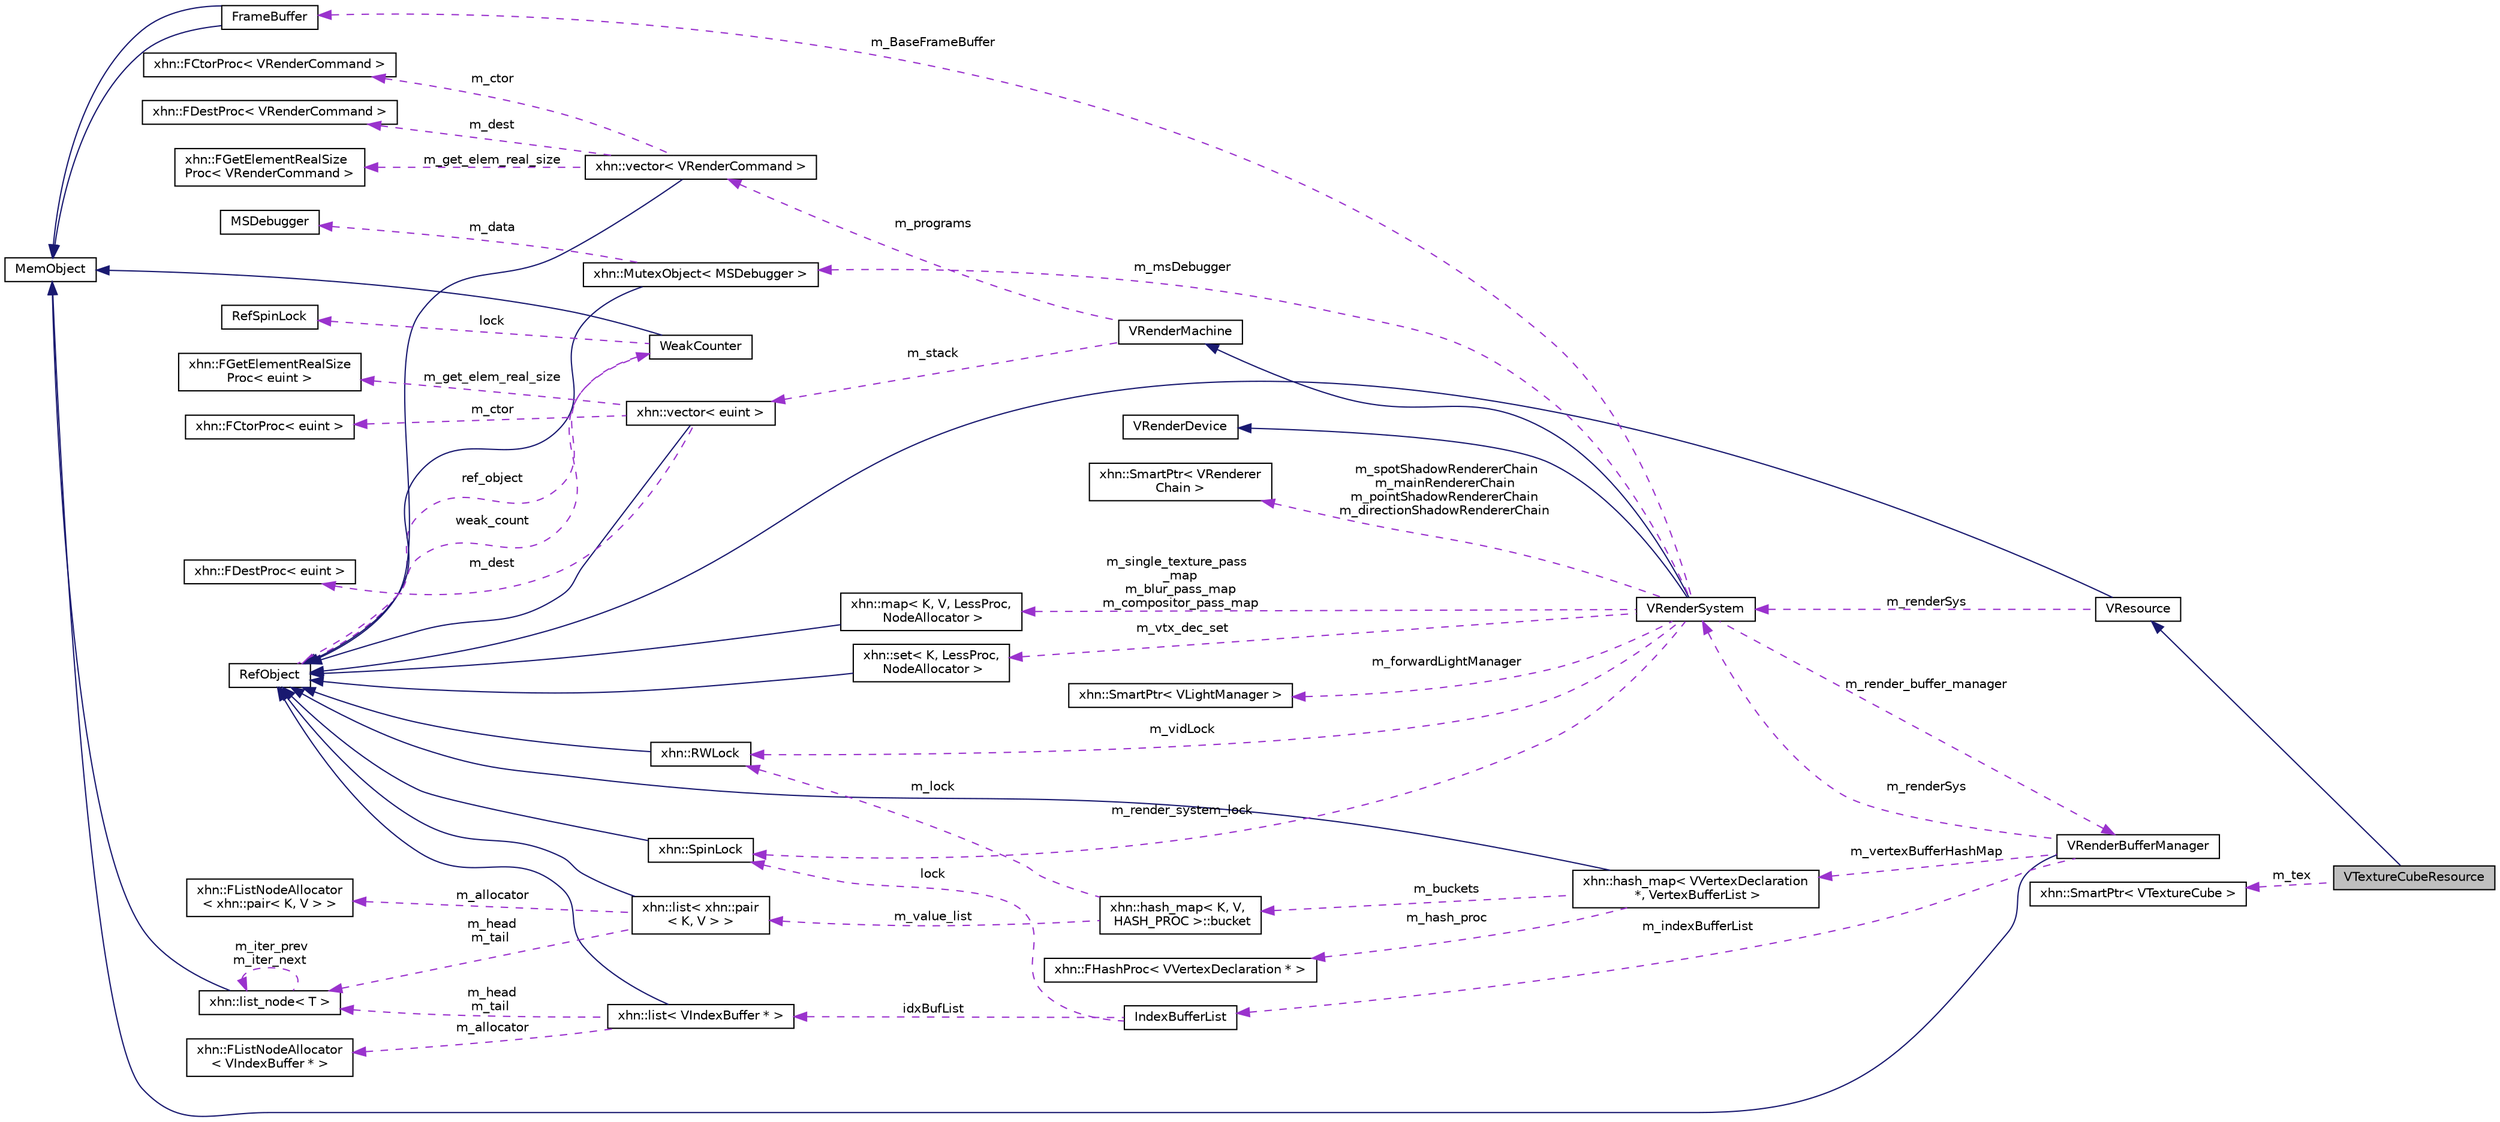 digraph "VTextureCubeResource"
{
  edge [fontname="Helvetica",fontsize="10",labelfontname="Helvetica",labelfontsize="10"];
  node [fontname="Helvetica",fontsize="10",shape=record];
  rankdir="LR";
  Node1 [label="VTextureCubeResource",height=0.2,width=0.4,color="black", fillcolor="grey75", style="filled", fontcolor="black"];
  Node2 -> Node1 [dir="back",color="midnightblue",fontsize="10",style="solid",fontname="Helvetica"];
  Node2 [label="VResource",height=0.2,width=0.4,color="black", fillcolor="white", style="filled",URL="$class_v_resource.html"];
  Node3 -> Node2 [dir="back",color="midnightblue",fontsize="10",style="solid",fontname="Helvetica"];
  Node3 [label="RefObject",height=0.2,width=0.4,color="black", fillcolor="white", style="filled",URL="$class_ref_object.html"];
  Node4 -> Node3 [dir="back",color="darkorchid3",fontsize="10",style="dashed",label=" weak_count" ,fontname="Helvetica"];
  Node4 [label="WeakCounter",height=0.2,width=0.4,color="black", fillcolor="white", style="filled",URL="$class_weak_counter.html",tooltip="WeakCounter. "];
  Node5 -> Node4 [dir="back",color="midnightblue",fontsize="10",style="solid",fontname="Helvetica"];
  Node5 [label="MemObject",height=0.2,width=0.4,color="black", fillcolor="white", style="filled",URL="$class_mem_object.html"];
  Node6 -> Node4 [dir="back",color="darkorchid3",fontsize="10",style="dashed",label=" lock" ,fontname="Helvetica"];
  Node6 [label="RefSpinLock",height=0.2,width=0.4,color="black", fillcolor="white", style="filled",URL="$class_ref_spin_lock.html"];
  Node3 -> Node4 [dir="back",color="darkorchid3",fontsize="10",style="dashed",label=" ref_object" ,fontname="Helvetica"];
  Node7 -> Node2 [dir="back",color="darkorchid3",fontsize="10",style="dashed",label=" m_renderSys" ,fontname="Helvetica"];
  Node7 [label="VRenderSystem",height=0.2,width=0.4,color="black", fillcolor="white", style="filled",URL="$class_v_render_system.html",tooltip="VRenderSystem 渲染系统 "];
  Node8 -> Node7 [dir="back",color="midnightblue",fontsize="10",style="solid",fontname="Helvetica"];
  Node8 [label="VRenderMachine",height=0.2,width=0.4,color="black", fillcolor="white", style="filled",URL="$class_v_render_machine.html"];
  Node9 -> Node8 [dir="back",color="darkorchid3",fontsize="10",style="dashed",label=" m_programs" ,fontname="Helvetica"];
  Node9 [label="xhn::vector\< VRenderCommand \>",height=0.2,width=0.4,color="black", fillcolor="white", style="filled",URL="$classxhn_1_1vector.html"];
  Node3 -> Node9 [dir="back",color="midnightblue",fontsize="10",style="solid",fontname="Helvetica"];
  Node10 -> Node9 [dir="back",color="darkorchid3",fontsize="10",style="dashed",label=" m_ctor" ,fontname="Helvetica"];
  Node10 [label="xhn::FCtorProc\< VRenderCommand \>",height=0.2,width=0.4,color="black", fillcolor="white", style="filled",URL="$structxhn_1_1_f_ctor_proc.html"];
  Node11 -> Node9 [dir="back",color="darkorchid3",fontsize="10",style="dashed",label=" m_dest" ,fontname="Helvetica"];
  Node11 [label="xhn::FDestProc\< VRenderCommand \>",height=0.2,width=0.4,color="black", fillcolor="white", style="filled",URL="$structxhn_1_1_f_dest_proc.html"];
  Node12 -> Node9 [dir="back",color="darkorchid3",fontsize="10",style="dashed",label=" m_get_elem_real_size" ,fontname="Helvetica"];
  Node12 [label="xhn::FGetElementRealSize\lProc\< VRenderCommand \>",height=0.2,width=0.4,color="black", fillcolor="white", style="filled",URL="$structxhn_1_1_f_get_element_real_size_proc.html"];
  Node13 -> Node8 [dir="back",color="darkorchid3",fontsize="10",style="dashed",label=" m_stack" ,fontname="Helvetica"];
  Node13 [label="xhn::vector\< euint \>",height=0.2,width=0.4,color="black", fillcolor="white", style="filled",URL="$classxhn_1_1vector.html"];
  Node3 -> Node13 [dir="back",color="midnightblue",fontsize="10",style="solid",fontname="Helvetica"];
  Node14 -> Node13 [dir="back",color="darkorchid3",fontsize="10",style="dashed",label=" m_get_elem_real_size" ,fontname="Helvetica"];
  Node14 [label="xhn::FGetElementRealSize\lProc\< euint \>",height=0.2,width=0.4,color="black", fillcolor="white", style="filled",URL="$structxhn_1_1_f_get_element_real_size_proc.html"];
  Node15 -> Node13 [dir="back",color="darkorchid3",fontsize="10",style="dashed",label=" m_ctor" ,fontname="Helvetica"];
  Node15 [label="xhn::FCtorProc\< euint \>",height=0.2,width=0.4,color="black", fillcolor="white", style="filled",URL="$structxhn_1_1_f_ctor_proc.html"];
  Node16 -> Node13 [dir="back",color="darkorchid3",fontsize="10",style="dashed",label=" m_dest" ,fontname="Helvetica"];
  Node16 [label="xhn::FDestProc\< euint \>",height=0.2,width=0.4,color="black", fillcolor="white", style="filled",URL="$structxhn_1_1_f_dest_proc.html"];
  Node17 -> Node7 [dir="back",color="midnightblue",fontsize="10",style="solid",fontname="Helvetica"];
  Node17 [label="VRenderDevice",height=0.2,width=0.4,color="black", fillcolor="white", style="filled",URL="$class_v_render_device.html"];
  Node18 -> Node7 [dir="back",color="darkorchid3",fontsize="10",style="dashed",label=" m_vidLock" ,fontname="Helvetica"];
  Node18 [label="xhn::RWLock",height=0.2,width=0.4,color="black", fillcolor="white", style="filled",URL="$classxhn_1_1_r_w_lock.html",tooltip="RWLock. "];
  Node3 -> Node18 [dir="back",color="midnightblue",fontsize="10",style="solid",fontname="Helvetica"];
  Node19 -> Node7 [dir="back",color="darkorchid3",fontsize="10",style="dashed",label=" m_render_buffer_manager" ,fontname="Helvetica"];
  Node19 [label="VRenderBufferManager",height=0.2,width=0.4,color="black", fillcolor="white", style="filled",URL="$class_v_render_buffer_manager.html",tooltip="VRenderBufferManager 渲染缓冲管理器 "];
  Node5 -> Node19 [dir="back",color="midnightblue",fontsize="10",style="solid",fontname="Helvetica"];
  Node20 -> Node19 [dir="back",color="darkorchid3",fontsize="10",style="dashed",label=" m_vertexBufferHashMap" ,fontname="Helvetica"];
  Node20 [label="xhn::hash_map\< VVertexDeclaration\l *, VertexBufferList \>",height=0.2,width=0.4,color="black", fillcolor="white", style="filled",URL="$classxhn_1_1hash__map.html"];
  Node3 -> Node20 [dir="back",color="midnightblue",fontsize="10",style="solid",fontname="Helvetica"];
  Node21 -> Node20 [dir="back",color="darkorchid3",fontsize="10",style="dashed",label=" m_hash_proc" ,fontname="Helvetica"];
  Node21 [label="xhn::FHashProc\< VVertexDeclaration * \>",height=0.2,width=0.4,color="black", fillcolor="white", style="filled",URL="$structxhn_1_1_f_hash_proc.html"];
  Node22 -> Node20 [dir="back",color="darkorchid3",fontsize="10",style="dashed",label=" m_buckets" ,fontname="Helvetica"];
  Node22 [label="xhn::hash_map\< K, V,\l HASH_PROC \>::bucket",height=0.2,width=0.4,color="black", fillcolor="white", style="filled",URL="$classxhn_1_1hash__map_1_1bucket.html"];
  Node18 -> Node22 [dir="back",color="darkorchid3",fontsize="10",style="dashed",label=" m_lock" ,fontname="Helvetica"];
  Node23 -> Node22 [dir="back",color="darkorchid3",fontsize="10",style="dashed",label=" m_value_list" ,fontname="Helvetica"];
  Node23 [label="xhn::list\< xhn::pair\l\< K, V \> \>",height=0.2,width=0.4,color="black", fillcolor="white", style="filled",URL="$classxhn_1_1list.html"];
  Node3 -> Node23 [dir="back",color="midnightblue",fontsize="10",style="solid",fontname="Helvetica"];
  Node24 -> Node23 [dir="back",color="darkorchid3",fontsize="10",style="dashed",label=" m_allocator" ,fontname="Helvetica"];
  Node24 [label="xhn::FListNodeAllocator\l\< xhn::pair\< K, V \> \>",height=0.2,width=0.4,color="black", fillcolor="white", style="filled",URL="$classxhn_1_1_f_list_node_allocator.html"];
  Node25 -> Node23 [dir="back",color="darkorchid3",fontsize="10",style="dashed",label=" m_head\nm_tail" ,fontname="Helvetica"];
  Node25 [label="xhn::list_node\< T \>",height=0.2,width=0.4,color="black", fillcolor="white", style="filled",URL="$classxhn_1_1list__node.html"];
  Node5 -> Node25 [dir="back",color="midnightblue",fontsize="10",style="solid",fontname="Helvetica"];
  Node25 -> Node25 [dir="back",color="darkorchid3",fontsize="10",style="dashed",label=" m_iter_prev\nm_iter_next" ,fontname="Helvetica"];
  Node7 -> Node19 [dir="back",color="darkorchid3",fontsize="10",style="dashed",label=" m_renderSys" ,fontname="Helvetica"];
  Node26 -> Node19 [dir="back",color="darkorchid3",fontsize="10",style="dashed",label=" m_indexBufferList" ,fontname="Helvetica"];
  Node26 [label="IndexBufferList",height=0.2,width=0.4,color="black", fillcolor="white", style="filled",URL="$struct_index_buffer_list.html"];
  Node27 -> Node26 [dir="back",color="darkorchid3",fontsize="10",style="dashed",label=" lock" ,fontname="Helvetica"];
  Node27 [label="xhn::SpinLock",height=0.2,width=0.4,color="black", fillcolor="white", style="filled",URL="$classxhn_1_1_spin_lock.html",tooltip="SpinLock. "];
  Node3 -> Node27 [dir="back",color="midnightblue",fontsize="10",style="solid",fontname="Helvetica"];
  Node28 -> Node26 [dir="back",color="darkorchid3",fontsize="10",style="dashed",label=" idxBufList" ,fontname="Helvetica"];
  Node28 [label="xhn::list\< VIndexBuffer * \>",height=0.2,width=0.4,color="black", fillcolor="white", style="filled",URL="$classxhn_1_1list.html"];
  Node3 -> Node28 [dir="back",color="midnightblue",fontsize="10",style="solid",fontname="Helvetica"];
  Node29 -> Node28 [dir="back",color="darkorchid3",fontsize="10",style="dashed",label=" m_allocator" ,fontname="Helvetica"];
  Node29 [label="xhn::FListNodeAllocator\l\< VIndexBuffer * \>",height=0.2,width=0.4,color="black", fillcolor="white", style="filled",URL="$classxhn_1_1_f_list_node_allocator.html"];
  Node25 -> Node28 [dir="back",color="darkorchid3",fontsize="10",style="dashed",label=" m_head\nm_tail" ,fontname="Helvetica"];
  Node30 -> Node7 [dir="back",color="darkorchid3",fontsize="10",style="dashed",label=" m_BaseFrameBuffer" ,fontname="Helvetica"];
  Node30 [label="FrameBuffer",height=0.2,width=0.4,color="black", fillcolor="white", style="filled",URL="$class_frame_buffer.html",tooltip="FrameBuffer 帧缓冲 "];
  Node5 -> Node30 [dir="back",color="midnightblue",fontsize="10",style="solid",fontname="Helvetica"];
  Node5 -> Node30 [dir="back",color="midnightblue",fontsize="10",style="solid",fontname="Helvetica"];
  Node31 -> Node7 [dir="back",color="darkorchid3",fontsize="10",style="dashed",label=" m_msDebugger" ,fontname="Helvetica"];
  Node31 [label="xhn::MutexObject\< MSDebugger \>",height=0.2,width=0.4,color="black", fillcolor="white", style="filled",URL="$classxhn_1_1_mutex_object.html"];
  Node3 -> Node31 [dir="back",color="midnightblue",fontsize="10",style="solid",fontname="Helvetica"];
  Node32 -> Node31 [dir="back",color="darkorchid3",fontsize="10",style="dashed",label=" m_data" ,fontname="Helvetica"];
  Node32 [label="MSDebugger",height=0.2,width=0.4,color="black", fillcolor="white", style="filled",URL="$class_m_s_debugger.html"];
  Node33 -> Node7 [dir="back",color="darkorchid3",fontsize="10",style="dashed",label=" m_single_texture_pass\l_map\nm_blur_pass_map\nm_compositor_pass_map" ,fontname="Helvetica"];
  Node33 [label="xhn::map\< K, V, LessProc,\l NodeAllocator \>",height=0.2,width=0.4,color="black", fillcolor="white", style="filled",URL="$classxhn_1_1map.html"];
  Node3 -> Node33 [dir="back",color="midnightblue",fontsize="10",style="solid",fontname="Helvetica"];
  Node34 -> Node7 [dir="back",color="darkorchid3",fontsize="10",style="dashed",label=" m_vtx_dec_set" ,fontname="Helvetica"];
  Node34 [label="xhn::set\< K, LessProc,\l NodeAllocator \>",height=0.2,width=0.4,color="black", fillcolor="white", style="filled",URL="$classxhn_1_1set.html"];
  Node3 -> Node34 [dir="back",color="midnightblue",fontsize="10",style="solid",fontname="Helvetica"];
  Node27 -> Node7 [dir="back",color="darkorchid3",fontsize="10",style="dashed",label=" m_render_system_lock" ,fontname="Helvetica"];
  Node35 -> Node7 [dir="back",color="darkorchid3",fontsize="10",style="dashed",label=" m_spotShadowRendererChain\nm_mainRendererChain\nm_pointShadowRendererChain\nm_directionShadowRendererChain" ,fontname="Helvetica"];
  Node35 [label="xhn::SmartPtr\< VRenderer\lChain \>",height=0.2,width=0.4,color="black", fillcolor="white", style="filled",URL="$classxhn_1_1_smart_ptr.html"];
  Node36 -> Node7 [dir="back",color="darkorchid3",fontsize="10",style="dashed",label=" m_forwardLightManager" ,fontname="Helvetica"];
  Node36 [label="xhn::SmartPtr\< VLightManager \>",height=0.2,width=0.4,color="black", fillcolor="white", style="filled",URL="$classxhn_1_1_smart_ptr.html"];
  Node37 -> Node1 [dir="back",color="darkorchid3",fontsize="10",style="dashed",label=" m_tex" ,fontname="Helvetica"];
  Node37 [label="xhn::SmartPtr\< VTextureCube \>",height=0.2,width=0.4,color="black", fillcolor="white", style="filled",URL="$classxhn_1_1_smart_ptr.html"];
}
